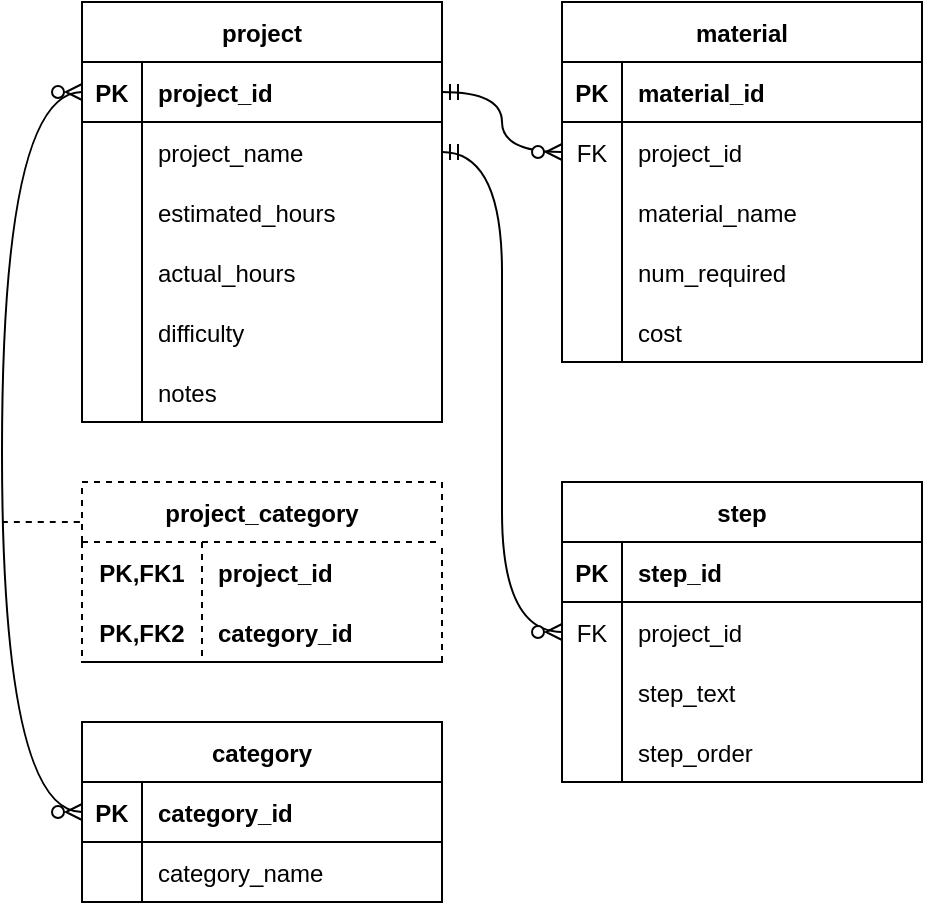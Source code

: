 <mxfile version="20.7.4" type="device"><diagram id="dpofG-XOISBTgYUWJH1B" name="Page-1"><mxGraphModel dx="581" dy="854" grid="1" gridSize="10" guides="1" tooltips="1" connect="1" arrows="1" fold="1" page="1" pageScale="1" pageWidth="850" pageHeight="1100" math="0" shadow="0"><root><mxCell id="0"/><mxCell id="1" parent="0"/><mxCell id="45APf3h0uqUI1q_W-9Ts-1" value="project" style="shape=table;startSize=30;container=1;collapsible=1;childLayout=tableLayout;fixedRows=1;rowLines=0;fontStyle=1;align=center;resizeLast=1;" vertex="1" parent="1"><mxGeometry x="100" y="40" width="180" height="210" as="geometry"/></mxCell><mxCell id="45APf3h0uqUI1q_W-9Ts-2" value="" style="shape=tableRow;horizontal=0;startSize=0;swimlaneHead=0;swimlaneBody=0;fillColor=none;collapsible=0;dropTarget=0;points=[[0,0.5],[1,0.5]];portConstraint=eastwest;top=0;left=0;right=0;bottom=1;" vertex="1" parent="45APf3h0uqUI1q_W-9Ts-1"><mxGeometry y="30" width="180" height="30" as="geometry"/></mxCell><mxCell id="45APf3h0uqUI1q_W-9Ts-3" value="PK" style="shape=partialRectangle;connectable=0;fillColor=none;top=0;left=0;bottom=0;right=0;fontStyle=1;overflow=hidden;" vertex="1" parent="45APf3h0uqUI1q_W-9Ts-2"><mxGeometry width="30" height="30" as="geometry"><mxRectangle width="30" height="30" as="alternateBounds"/></mxGeometry></mxCell><mxCell id="45APf3h0uqUI1q_W-9Ts-4" value="project_id" style="shape=partialRectangle;connectable=0;fillColor=none;top=0;left=0;bottom=0;right=0;align=left;spacingLeft=6;fontStyle=1;overflow=hidden;" vertex="1" parent="45APf3h0uqUI1q_W-9Ts-2"><mxGeometry x="30" width="150" height="30" as="geometry"><mxRectangle width="150" height="30" as="alternateBounds"/></mxGeometry></mxCell><mxCell id="45APf3h0uqUI1q_W-9Ts-5" value="" style="shape=tableRow;horizontal=0;startSize=0;swimlaneHead=0;swimlaneBody=0;fillColor=none;collapsible=0;dropTarget=0;points=[[0,0.5],[1,0.5]];portConstraint=eastwest;top=0;left=0;right=0;bottom=0;" vertex="1" parent="45APf3h0uqUI1q_W-9Ts-1"><mxGeometry y="60" width="180" height="30" as="geometry"/></mxCell><mxCell id="45APf3h0uqUI1q_W-9Ts-6" value="" style="shape=partialRectangle;connectable=0;fillColor=none;top=0;left=0;bottom=0;right=0;editable=1;overflow=hidden;" vertex="1" parent="45APf3h0uqUI1q_W-9Ts-5"><mxGeometry width="30" height="30" as="geometry"><mxRectangle width="30" height="30" as="alternateBounds"/></mxGeometry></mxCell><mxCell id="45APf3h0uqUI1q_W-9Ts-7" value="project_name" style="shape=partialRectangle;connectable=0;fillColor=none;top=0;left=0;bottom=0;right=0;align=left;spacingLeft=6;overflow=hidden;" vertex="1" parent="45APf3h0uqUI1q_W-9Ts-5"><mxGeometry x="30" width="150" height="30" as="geometry"><mxRectangle width="150" height="30" as="alternateBounds"/></mxGeometry></mxCell><mxCell id="45APf3h0uqUI1q_W-9Ts-8" value="" style="shape=tableRow;horizontal=0;startSize=0;swimlaneHead=0;swimlaneBody=0;fillColor=none;collapsible=0;dropTarget=0;points=[[0,0.5],[1,0.5]];portConstraint=eastwest;top=0;left=0;right=0;bottom=0;" vertex="1" parent="45APf3h0uqUI1q_W-9Ts-1"><mxGeometry y="90" width="180" height="30" as="geometry"/></mxCell><mxCell id="45APf3h0uqUI1q_W-9Ts-9" value="" style="shape=partialRectangle;connectable=0;fillColor=none;top=0;left=0;bottom=0;right=0;editable=1;overflow=hidden;" vertex="1" parent="45APf3h0uqUI1q_W-9Ts-8"><mxGeometry width="30" height="30" as="geometry"><mxRectangle width="30" height="30" as="alternateBounds"/></mxGeometry></mxCell><mxCell id="45APf3h0uqUI1q_W-9Ts-10" value="estimated_hours" style="shape=partialRectangle;connectable=0;fillColor=none;top=0;left=0;bottom=0;right=0;align=left;spacingLeft=6;overflow=hidden;" vertex="1" parent="45APf3h0uqUI1q_W-9Ts-8"><mxGeometry x="30" width="150" height="30" as="geometry"><mxRectangle width="150" height="30" as="alternateBounds"/></mxGeometry></mxCell><mxCell id="45APf3h0uqUI1q_W-9Ts-11" value="" style="shape=tableRow;horizontal=0;startSize=0;swimlaneHead=0;swimlaneBody=0;fillColor=none;collapsible=0;dropTarget=0;points=[[0,0.5],[1,0.5]];portConstraint=eastwest;top=0;left=0;right=0;bottom=0;" vertex="1" parent="45APf3h0uqUI1q_W-9Ts-1"><mxGeometry y="120" width="180" height="30" as="geometry"/></mxCell><mxCell id="45APf3h0uqUI1q_W-9Ts-12" value="" style="shape=partialRectangle;connectable=0;fillColor=none;top=0;left=0;bottom=0;right=0;editable=1;overflow=hidden;" vertex="1" parent="45APf3h0uqUI1q_W-9Ts-11"><mxGeometry width="30" height="30" as="geometry"><mxRectangle width="30" height="30" as="alternateBounds"/></mxGeometry></mxCell><mxCell id="45APf3h0uqUI1q_W-9Ts-13" value="actual_hours" style="shape=partialRectangle;connectable=0;fillColor=none;top=0;left=0;bottom=0;right=0;align=left;spacingLeft=6;overflow=hidden;" vertex="1" parent="45APf3h0uqUI1q_W-9Ts-11"><mxGeometry x="30" width="150" height="30" as="geometry"><mxRectangle width="150" height="30" as="alternateBounds"/></mxGeometry></mxCell><mxCell id="45APf3h0uqUI1q_W-9Ts-14" style="shape=tableRow;horizontal=0;startSize=0;swimlaneHead=0;swimlaneBody=0;fillColor=none;collapsible=0;dropTarget=0;points=[[0,0.5],[1,0.5]];portConstraint=eastwest;top=0;left=0;right=0;bottom=0;" vertex="1" parent="45APf3h0uqUI1q_W-9Ts-1"><mxGeometry y="150" width="180" height="30" as="geometry"/></mxCell><mxCell id="45APf3h0uqUI1q_W-9Ts-15" style="shape=partialRectangle;connectable=0;fillColor=none;top=0;left=0;bottom=0;right=0;editable=1;overflow=hidden;" vertex="1" parent="45APf3h0uqUI1q_W-9Ts-14"><mxGeometry width="30" height="30" as="geometry"><mxRectangle width="30" height="30" as="alternateBounds"/></mxGeometry></mxCell><mxCell id="45APf3h0uqUI1q_W-9Ts-16" value="difficulty" style="shape=partialRectangle;connectable=0;fillColor=none;top=0;left=0;bottom=0;right=0;align=left;spacingLeft=6;overflow=hidden;" vertex="1" parent="45APf3h0uqUI1q_W-9Ts-14"><mxGeometry x="30" width="150" height="30" as="geometry"><mxRectangle width="150" height="30" as="alternateBounds"/></mxGeometry></mxCell><mxCell id="45APf3h0uqUI1q_W-9Ts-17" style="shape=tableRow;horizontal=0;startSize=0;swimlaneHead=0;swimlaneBody=0;fillColor=none;collapsible=0;dropTarget=0;points=[[0,0.5],[1,0.5]];portConstraint=eastwest;top=0;left=0;right=0;bottom=0;" vertex="1" parent="45APf3h0uqUI1q_W-9Ts-1"><mxGeometry y="180" width="180" height="30" as="geometry"/></mxCell><mxCell id="45APf3h0uqUI1q_W-9Ts-18" style="shape=partialRectangle;connectable=0;fillColor=none;top=0;left=0;bottom=0;right=0;editable=1;overflow=hidden;" vertex="1" parent="45APf3h0uqUI1q_W-9Ts-17"><mxGeometry width="30" height="30" as="geometry"><mxRectangle width="30" height="30" as="alternateBounds"/></mxGeometry></mxCell><mxCell id="45APf3h0uqUI1q_W-9Ts-19" value="notes" style="shape=partialRectangle;connectable=0;fillColor=none;top=0;left=0;bottom=0;right=0;align=left;spacingLeft=6;overflow=hidden;" vertex="1" parent="45APf3h0uqUI1q_W-9Ts-17"><mxGeometry x="30" width="150" height="30" as="geometry"><mxRectangle width="150" height="30" as="alternateBounds"/></mxGeometry></mxCell><mxCell id="45APf3h0uqUI1q_W-9Ts-20" value="material" style="shape=table;startSize=30;container=1;collapsible=1;childLayout=tableLayout;fixedRows=1;rowLines=0;fontStyle=1;align=center;resizeLast=1;" vertex="1" parent="1"><mxGeometry x="340" y="40" width="180" height="180" as="geometry"/></mxCell><mxCell id="45APf3h0uqUI1q_W-9Ts-21" value="" style="shape=tableRow;horizontal=0;startSize=0;swimlaneHead=0;swimlaneBody=0;fillColor=none;collapsible=0;dropTarget=0;points=[[0,0.5],[1,0.5]];portConstraint=eastwest;top=0;left=0;right=0;bottom=1;" vertex="1" parent="45APf3h0uqUI1q_W-9Ts-20"><mxGeometry y="30" width="180" height="30" as="geometry"/></mxCell><mxCell id="45APf3h0uqUI1q_W-9Ts-22" value="PK" style="shape=partialRectangle;connectable=0;fillColor=none;top=0;left=0;bottom=0;right=0;fontStyle=1;overflow=hidden;" vertex="1" parent="45APf3h0uqUI1q_W-9Ts-21"><mxGeometry width="30" height="30" as="geometry"><mxRectangle width="30" height="30" as="alternateBounds"/></mxGeometry></mxCell><mxCell id="45APf3h0uqUI1q_W-9Ts-23" value="material_id" style="shape=partialRectangle;connectable=0;fillColor=none;top=0;left=0;bottom=0;right=0;align=left;spacingLeft=6;fontStyle=1;overflow=hidden;" vertex="1" parent="45APf3h0uqUI1q_W-9Ts-21"><mxGeometry x="30" width="150" height="30" as="geometry"><mxRectangle width="150" height="30" as="alternateBounds"/></mxGeometry></mxCell><mxCell id="45APf3h0uqUI1q_W-9Ts-24" value="" style="shape=tableRow;horizontal=0;startSize=0;swimlaneHead=0;swimlaneBody=0;fillColor=none;collapsible=0;dropTarget=0;points=[[0,0.5],[1,0.5]];portConstraint=eastwest;top=0;left=0;right=0;bottom=0;" vertex="1" parent="45APf3h0uqUI1q_W-9Ts-20"><mxGeometry y="60" width="180" height="30" as="geometry"/></mxCell><mxCell id="45APf3h0uqUI1q_W-9Ts-25" value="FK" style="shape=partialRectangle;connectable=0;fillColor=none;top=0;left=0;bottom=0;right=0;editable=1;overflow=hidden;" vertex="1" parent="45APf3h0uqUI1q_W-9Ts-24"><mxGeometry width="30" height="30" as="geometry"><mxRectangle width="30" height="30" as="alternateBounds"/></mxGeometry></mxCell><mxCell id="45APf3h0uqUI1q_W-9Ts-26" value="project_id" style="shape=partialRectangle;connectable=0;fillColor=none;top=0;left=0;bottom=0;right=0;align=left;spacingLeft=6;overflow=hidden;" vertex="1" parent="45APf3h0uqUI1q_W-9Ts-24"><mxGeometry x="30" width="150" height="30" as="geometry"><mxRectangle width="150" height="30" as="alternateBounds"/></mxGeometry></mxCell><mxCell id="45APf3h0uqUI1q_W-9Ts-27" value="" style="shape=tableRow;horizontal=0;startSize=0;swimlaneHead=0;swimlaneBody=0;fillColor=none;collapsible=0;dropTarget=0;points=[[0,0.5],[1,0.5]];portConstraint=eastwest;top=0;left=0;right=0;bottom=0;" vertex="1" parent="45APf3h0uqUI1q_W-9Ts-20"><mxGeometry y="90" width="180" height="30" as="geometry"/></mxCell><mxCell id="45APf3h0uqUI1q_W-9Ts-28" value="" style="shape=partialRectangle;connectable=0;fillColor=none;top=0;left=0;bottom=0;right=0;editable=1;overflow=hidden;" vertex="1" parent="45APf3h0uqUI1q_W-9Ts-27"><mxGeometry width="30" height="30" as="geometry"><mxRectangle width="30" height="30" as="alternateBounds"/></mxGeometry></mxCell><mxCell id="45APf3h0uqUI1q_W-9Ts-29" value="material_name" style="shape=partialRectangle;connectable=0;fillColor=none;top=0;left=0;bottom=0;right=0;align=left;spacingLeft=6;overflow=hidden;" vertex="1" parent="45APf3h0uqUI1q_W-9Ts-27"><mxGeometry x="30" width="150" height="30" as="geometry"><mxRectangle width="150" height="30" as="alternateBounds"/></mxGeometry></mxCell><mxCell id="45APf3h0uqUI1q_W-9Ts-30" value="" style="shape=tableRow;horizontal=0;startSize=0;swimlaneHead=0;swimlaneBody=0;fillColor=none;collapsible=0;dropTarget=0;points=[[0,0.5],[1,0.5]];portConstraint=eastwest;top=0;left=0;right=0;bottom=0;" vertex="1" parent="45APf3h0uqUI1q_W-9Ts-20"><mxGeometry y="120" width="180" height="30" as="geometry"/></mxCell><mxCell id="45APf3h0uqUI1q_W-9Ts-31" value="" style="shape=partialRectangle;connectable=0;fillColor=none;top=0;left=0;bottom=0;right=0;editable=1;overflow=hidden;" vertex="1" parent="45APf3h0uqUI1q_W-9Ts-30"><mxGeometry width="30" height="30" as="geometry"><mxRectangle width="30" height="30" as="alternateBounds"/></mxGeometry></mxCell><mxCell id="45APf3h0uqUI1q_W-9Ts-32" value="num_required" style="shape=partialRectangle;connectable=0;fillColor=none;top=0;left=0;bottom=0;right=0;align=left;spacingLeft=6;overflow=hidden;" vertex="1" parent="45APf3h0uqUI1q_W-9Ts-30"><mxGeometry x="30" width="150" height="30" as="geometry"><mxRectangle width="150" height="30" as="alternateBounds"/></mxGeometry></mxCell><mxCell id="45APf3h0uqUI1q_W-9Ts-33" style="shape=tableRow;horizontal=0;startSize=0;swimlaneHead=0;swimlaneBody=0;fillColor=none;collapsible=0;dropTarget=0;points=[[0,0.5],[1,0.5]];portConstraint=eastwest;top=0;left=0;right=0;bottom=0;" vertex="1" parent="45APf3h0uqUI1q_W-9Ts-20"><mxGeometry y="150" width="180" height="30" as="geometry"/></mxCell><mxCell id="45APf3h0uqUI1q_W-9Ts-34" style="shape=partialRectangle;connectable=0;fillColor=none;top=0;left=0;bottom=0;right=0;editable=1;overflow=hidden;" vertex="1" parent="45APf3h0uqUI1q_W-9Ts-33"><mxGeometry width="30" height="30" as="geometry"><mxRectangle width="30" height="30" as="alternateBounds"/></mxGeometry></mxCell><mxCell id="45APf3h0uqUI1q_W-9Ts-35" value="cost" style="shape=partialRectangle;connectable=0;fillColor=none;top=0;left=0;bottom=0;right=0;align=left;spacingLeft=6;overflow=hidden;" vertex="1" parent="45APf3h0uqUI1q_W-9Ts-33"><mxGeometry x="30" width="150" height="30" as="geometry"><mxRectangle width="150" height="30" as="alternateBounds"/></mxGeometry></mxCell><mxCell id="45APf3h0uqUI1q_W-9Ts-36" value="step" style="shape=table;startSize=30;container=1;collapsible=1;childLayout=tableLayout;fixedRows=1;rowLines=0;fontStyle=1;align=center;resizeLast=1;" vertex="1" parent="1"><mxGeometry x="340" y="280" width="180" height="150" as="geometry"/></mxCell><mxCell id="45APf3h0uqUI1q_W-9Ts-37" value="" style="shape=tableRow;horizontal=0;startSize=0;swimlaneHead=0;swimlaneBody=0;fillColor=none;collapsible=0;dropTarget=0;points=[[0,0.5],[1,0.5]];portConstraint=eastwest;top=0;left=0;right=0;bottom=1;" vertex="1" parent="45APf3h0uqUI1q_W-9Ts-36"><mxGeometry y="30" width="180" height="30" as="geometry"/></mxCell><mxCell id="45APf3h0uqUI1q_W-9Ts-38" value="PK" style="shape=partialRectangle;connectable=0;fillColor=none;top=0;left=0;bottom=0;right=0;fontStyle=1;overflow=hidden;" vertex="1" parent="45APf3h0uqUI1q_W-9Ts-37"><mxGeometry width="30" height="30" as="geometry"><mxRectangle width="30" height="30" as="alternateBounds"/></mxGeometry></mxCell><mxCell id="45APf3h0uqUI1q_W-9Ts-39" value="step_id" style="shape=partialRectangle;connectable=0;fillColor=none;top=0;left=0;bottom=0;right=0;align=left;spacingLeft=6;fontStyle=1;overflow=hidden;" vertex="1" parent="45APf3h0uqUI1q_W-9Ts-37"><mxGeometry x="30" width="150" height="30" as="geometry"><mxRectangle width="150" height="30" as="alternateBounds"/></mxGeometry></mxCell><mxCell id="45APf3h0uqUI1q_W-9Ts-40" value="" style="shape=tableRow;horizontal=0;startSize=0;swimlaneHead=0;swimlaneBody=0;fillColor=none;collapsible=0;dropTarget=0;points=[[0,0.5],[1,0.5]];portConstraint=eastwest;top=0;left=0;right=0;bottom=0;" vertex="1" parent="45APf3h0uqUI1q_W-9Ts-36"><mxGeometry y="60" width="180" height="30" as="geometry"/></mxCell><mxCell id="45APf3h0uqUI1q_W-9Ts-41" value="FK" style="shape=partialRectangle;connectable=0;fillColor=none;top=0;left=0;bottom=0;right=0;editable=1;overflow=hidden;" vertex="1" parent="45APf3h0uqUI1q_W-9Ts-40"><mxGeometry width="30" height="30" as="geometry"><mxRectangle width="30" height="30" as="alternateBounds"/></mxGeometry></mxCell><mxCell id="45APf3h0uqUI1q_W-9Ts-42" value="project_id" style="shape=partialRectangle;connectable=0;fillColor=none;top=0;left=0;bottom=0;right=0;align=left;spacingLeft=6;overflow=hidden;" vertex="1" parent="45APf3h0uqUI1q_W-9Ts-40"><mxGeometry x="30" width="150" height="30" as="geometry"><mxRectangle width="150" height="30" as="alternateBounds"/></mxGeometry></mxCell><mxCell id="45APf3h0uqUI1q_W-9Ts-43" value="" style="shape=tableRow;horizontal=0;startSize=0;swimlaneHead=0;swimlaneBody=0;fillColor=none;collapsible=0;dropTarget=0;points=[[0,0.5],[1,0.5]];portConstraint=eastwest;top=0;left=0;right=0;bottom=0;" vertex="1" parent="45APf3h0uqUI1q_W-9Ts-36"><mxGeometry y="90" width="180" height="30" as="geometry"/></mxCell><mxCell id="45APf3h0uqUI1q_W-9Ts-44" value="" style="shape=partialRectangle;connectable=0;fillColor=none;top=0;left=0;bottom=0;right=0;editable=1;overflow=hidden;" vertex="1" parent="45APf3h0uqUI1q_W-9Ts-43"><mxGeometry width="30" height="30" as="geometry"><mxRectangle width="30" height="30" as="alternateBounds"/></mxGeometry></mxCell><mxCell id="45APf3h0uqUI1q_W-9Ts-45" value="step_text" style="shape=partialRectangle;connectable=0;fillColor=none;top=0;left=0;bottom=0;right=0;align=left;spacingLeft=6;overflow=hidden;" vertex="1" parent="45APf3h0uqUI1q_W-9Ts-43"><mxGeometry x="30" width="150" height="30" as="geometry"><mxRectangle width="150" height="30" as="alternateBounds"/></mxGeometry></mxCell><mxCell id="45APf3h0uqUI1q_W-9Ts-46" value="" style="shape=tableRow;horizontal=0;startSize=0;swimlaneHead=0;swimlaneBody=0;fillColor=none;collapsible=0;dropTarget=0;points=[[0,0.5],[1,0.5]];portConstraint=eastwest;top=0;left=0;right=0;bottom=0;" vertex="1" parent="45APf3h0uqUI1q_W-9Ts-36"><mxGeometry y="120" width="180" height="30" as="geometry"/></mxCell><mxCell id="45APf3h0uqUI1q_W-9Ts-47" value="" style="shape=partialRectangle;connectable=0;fillColor=none;top=0;left=0;bottom=0;right=0;editable=1;overflow=hidden;" vertex="1" parent="45APf3h0uqUI1q_W-9Ts-46"><mxGeometry width="30" height="30" as="geometry"><mxRectangle width="30" height="30" as="alternateBounds"/></mxGeometry></mxCell><mxCell id="45APf3h0uqUI1q_W-9Ts-48" value="step_order" style="shape=partialRectangle;connectable=0;fillColor=none;top=0;left=0;bottom=0;right=0;align=left;spacingLeft=6;overflow=hidden;" vertex="1" parent="45APf3h0uqUI1q_W-9Ts-46"><mxGeometry x="30" width="150" height="30" as="geometry"><mxRectangle width="150" height="30" as="alternateBounds"/></mxGeometry></mxCell><mxCell id="45APf3h0uqUI1q_W-9Ts-49" value="category" style="shape=table;startSize=30;container=1;collapsible=1;childLayout=tableLayout;fixedRows=1;rowLines=0;fontStyle=1;align=center;resizeLast=1;" vertex="1" parent="1"><mxGeometry x="100" y="400" width="180" height="90" as="geometry"/></mxCell><mxCell id="45APf3h0uqUI1q_W-9Ts-50" value="" style="shape=tableRow;horizontal=0;startSize=0;swimlaneHead=0;swimlaneBody=0;fillColor=none;collapsible=0;dropTarget=0;points=[[0,0.5],[1,0.5]];portConstraint=eastwest;top=0;left=0;right=0;bottom=1;" vertex="1" parent="45APf3h0uqUI1q_W-9Ts-49"><mxGeometry y="30" width="180" height="30" as="geometry"/></mxCell><mxCell id="45APf3h0uqUI1q_W-9Ts-51" value="PK" style="shape=partialRectangle;connectable=0;fillColor=none;top=0;left=0;bottom=0;right=0;fontStyle=1;overflow=hidden;" vertex="1" parent="45APf3h0uqUI1q_W-9Ts-50"><mxGeometry width="30" height="30" as="geometry"><mxRectangle width="30" height="30" as="alternateBounds"/></mxGeometry></mxCell><mxCell id="45APf3h0uqUI1q_W-9Ts-52" value="category_id" style="shape=partialRectangle;connectable=0;fillColor=none;top=0;left=0;bottom=0;right=0;align=left;spacingLeft=6;fontStyle=1;overflow=hidden;" vertex="1" parent="45APf3h0uqUI1q_W-9Ts-50"><mxGeometry x="30" width="150" height="30" as="geometry"><mxRectangle width="150" height="30" as="alternateBounds"/></mxGeometry></mxCell><mxCell id="45APf3h0uqUI1q_W-9Ts-53" value="" style="shape=tableRow;horizontal=0;startSize=0;swimlaneHead=0;swimlaneBody=0;fillColor=none;collapsible=0;dropTarget=0;points=[[0,0.5],[1,0.5]];portConstraint=eastwest;top=0;left=0;right=0;bottom=0;" vertex="1" parent="45APf3h0uqUI1q_W-9Ts-49"><mxGeometry y="60" width="180" height="30" as="geometry"/></mxCell><mxCell id="45APf3h0uqUI1q_W-9Ts-54" value="" style="shape=partialRectangle;connectable=0;fillColor=none;top=0;left=0;bottom=0;right=0;editable=1;overflow=hidden;" vertex="1" parent="45APf3h0uqUI1q_W-9Ts-53"><mxGeometry width="30" height="30" as="geometry"><mxRectangle width="30" height="30" as="alternateBounds"/></mxGeometry></mxCell><mxCell id="45APf3h0uqUI1q_W-9Ts-55" value="category_name" style="shape=partialRectangle;connectable=0;fillColor=none;top=0;left=0;bottom=0;right=0;align=left;spacingLeft=6;overflow=hidden;" vertex="1" parent="45APf3h0uqUI1q_W-9Ts-53"><mxGeometry x="30" width="150" height="30" as="geometry"><mxRectangle width="150" height="30" as="alternateBounds"/></mxGeometry></mxCell><mxCell id="45APf3h0uqUI1q_W-9Ts-62" value="project_category" style="shape=table;startSize=30;container=1;collapsible=1;childLayout=tableLayout;fixedRows=1;rowLines=0;fontStyle=1;align=center;resizeLast=1;dashed=1;" vertex="1" parent="1"><mxGeometry x="100" y="280" width="180" height="90" as="geometry"/></mxCell><mxCell id="45APf3h0uqUI1q_W-9Ts-63" value="" style="shape=tableRow;horizontal=0;startSize=0;swimlaneHead=0;swimlaneBody=0;fillColor=none;collapsible=0;dropTarget=0;points=[[0,0.5],[1,0.5]];portConstraint=eastwest;top=0;left=0;right=0;bottom=0;" vertex="1" parent="45APf3h0uqUI1q_W-9Ts-62"><mxGeometry y="30" width="180" height="30" as="geometry"/></mxCell><mxCell id="45APf3h0uqUI1q_W-9Ts-64" value="PK,FK1" style="shape=partialRectangle;connectable=0;fillColor=none;top=0;left=0;bottom=0;right=0;fontStyle=1;overflow=hidden;" vertex="1" parent="45APf3h0uqUI1q_W-9Ts-63"><mxGeometry width="60" height="30" as="geometry"><mxRectangle width="60" height="30" as="alternateBounds"/></mxGeometry></mxCell><mxCell id="45APf3h0uqUI1q_W-9Ts-65" value="project_id" style="shape=partialRectangle;connectable=0;fillColor=none;top=0;left=0;bottom=0;right=0;align=left;spacingLeft=6;fontStyle=1;overflow=hidden;" vertex="1" parent="45APf3h0uqUI1q_W-9Ts-63"><mxGeometry x="60" width="120" height="30" as="geometry"><mxRectangle width="120" height="30" as="alternateBounds"/></mxGeometry></mxCell><mxCell id="45APf3h0uqUI1q_W-9Ts-66" value="" style="shape=tableRow;horizontal=0;startSize=0;swimlaneHead=0;swimlaneBody=0;fillColor=none;collapsible=0;dropTarget=0;points=[[0,0.5],[1,0.5]];portConstraint=eastwest;top=0;left=0;right=0;bottom=1;" vertex="1" parent="45APf3h0uqUI1q_W-9Ts-62"><mxGeometry y="60" width="180" height="30" as="geometry"/></mxCell><mxCell id="45APf3h0uqUI1q_W-9Ts-67" value="PK,FK2" style="shape=partialRectangle;connectable=0;fillColor=none;top=0;left=0;bottom=0;right=0;fontStyle=1;overflow=hidden;" vertex="1" parent="45APf3h0uqUI1q_W-9Ts-66"><mxGeometry width="60" height="30" as="geometry"><mxRectangle width="60" height="30" as="alternateBounds"/></mxGeometry></mxCell><mxCell id="45APf3h0uqUI1q_W-9Ts-68" value="category_id" style="shape=partialRectangle;connectable=0;fillColor=none;top=0;left=0;bottom=0;right=0;align=left;spacingLeft=6;fontStyle=1;overflow=hidden;" vertex="1" parent="45APf3h0uqUI1q_W-9Ts-66"><mxGeometry x="60" width="120" height="30" as="geometry"><mxRectangle width="120" height="30" as="alternateBounds"/></mxGeometry></mxCell><mxCell id="45APf3h0uqUI1q_W-9Ts-77" value="" style="fontSize=12;html=1;endArrow=ERzeroToMany;endFill=1;startArrow=ERzeroToMany;rounded=0;entryX=0;entryY=0.5;entryDx=0;entryDy=0;exitX=0;exitY=0.5;exitDx=0;exitDy=0;edgeStyle=orthogonalEdgeStyle;curved=1;" edge="1" parent="1" source="45APf3h0uqUI1q_W-9Ts-50" target="45APf3h0uqUI1q_W-9Ts-2"><mxGeometry width="100" height="100" relative="1" as="geometry"><mxPoint y="500" as="sourcePoint"/><mxPoint x="100" y="400" as="targetPoint"/><Array as="points"><mxPoint x="60" y="445"/><mxPoint x="60" y="85"/></Array></mxGeometry></mxCell><mxCell id="45APf3h0uqUI1q_W-9Ts-78" value="" style="edgeStyle=orthogonalEdgeStyle;fontSize=12;html=1;endArrow=ERzeroToMany;startArrow=ERmandOne;rounded=0;curved=1;exitX=1;exitY=0.5;exitDx=0;exitDy=0;entryX=0;entryY=0.5;entryDx=0;entryDy=0;" edge="1" parent="1" source="45APf3h0uqUI1q_W-9Ts-2" target="45APf3h0uqUI1q_W-9Ts-24"><mxGeometry width="100" height="100" relative="1" as="geometry"><mxPoint x="280" y="180" as="sourcePoint"/><mxPoint x="330" y="110" as="targetPoint"/></mxGeometry></mxCell><mxCell id="45APf3h0uqUI1q_W-9Ts-79" value="" style="edgeStyle=entityRelationEdgeStyle;fontSize=12;html=1;endArrow=ERzeroToMany;startArrow=ERmandOne;rounded=0;curved=1;exitX=1;exitY=0.5;exitDx=0;exitDy=0;entryX=0;entryY=0.5;entryDx=0;entryDy=0;" edge="1" parent="1" source="45APf3h0uqUI1q_W-9Ts-5" target="45APf3h0uqUI1q_W-9Ts-40"><mxGeometry width="100" height="100" relative="1" as="geometry"><mxPoint x="280" y="240" as="sourcePoint"/><mxPoint x="380" y="140" as="targetPoint"/></mxGeometry></mxCell><mxCell id="45APf3h0uqUI1q_W-9Ts-80" value="" style="endArrow=none;html=1;rounded=0;curved=1;dashed=1;" edge="1" parent="1"><mxGeometry relative="1" as="geometry"><mxPoint x="60" y="300" as="sourcePoint"/><mxPoint x="100" y="300" as="targetPoint"/></mxGeometry></mxCell></root></mxGraphModel></diagram></mxfile>